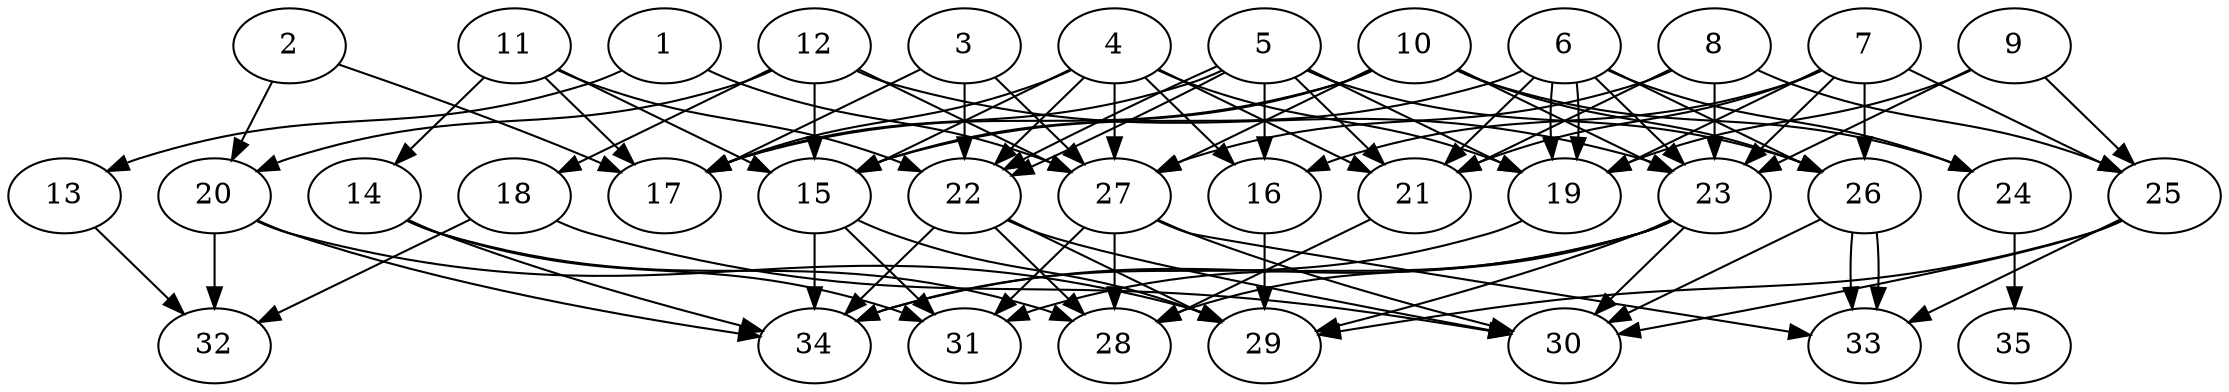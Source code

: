 // DAG automatically generated by daggen at Thu Oct  3 14:05:37 2019
// ./daggen --dot -n 35 --ccr 0.5 --fat 0.7 --regular 0.5 --density 0.5 --mindata 5242880 --maxdata 52428800 
digraph G {
  1 [size="19976192", alpha="0.00", expect_size="9988096"] 
  1 -> 13 [size ="9988096"]
  1 -> 27 [size ="9988096"]
  2 [size="66170880", alpha="0.08", expect_size="33085440"] 
  2 -> 17 [size ="33085440"]
  2 -> 20 [size ="33085440"]
  3 [size="53188608", alpha="0.11", expect_size="26594304"] 
  3 -> 17 [size ="26594304"]
  3 -> 22 [size ="26594304"]
  3 -> 27 [size ="26594304"]
  4 [size="37709824", alpha="0.05", expect_size="18854912"] 
  4 -> 15 [size ="18854912"]
  4 -> 16 [size ="18854912"]
  4 -> 17 [size ="18854912"]
  4 -> 19 [size ="18854912"]
  4 -> 21 [size ="18854912"]
  4 -> 22 [size ="18854912"]
  4 -> 27 [size ="18854912"]
  5 [size="31131648", alpha="0.09", expect_size="15565824"] 
  5 -> 16 [size ="15565824"]
  5 -> 17 [size ="15565824"]
  5 -> 19 [size ="15565824"]
  5 -> 21 [size ="15565824"]
  5 -> 22 [size ="15565824"]
  5 -> 22 [size ="15565824"]
  5 -> 26 [size ="15565824"]
  6 [size="70297600", alpha="0.06", expect_size="35148800"] 
  6 -> 15 [size ="35148800"]
  6 -> 19 [size ="35148800"]
  6 -> 19 [size ="35148800"]
  6 -> 21 [size ="35148800"]
  6 -> 23 [size ="35148800"]
  6 -> 24 [size ="35148800"]
  6 -> 26 [size ="35148800"]
  7 [size="54456320", alpha="0.08", expect_size="27228160"] 
  7 -> 16 [size ="27228160"]
  7 -> 19 [size ="27228160"]
  7 -> 21 [size ="27228160"]
  7 -> 23 [size ="27228160"]
  7 -> 25 [size ="27228160"]
  7 -> 26 [size ="27228160"]
  8 [size="85006336", alpha="0.13", expect_size="42503168"] 
  8 -> 21 [size ="42503168"]
  8 -> 23 [size ="42503168"]
  8 -> 25 [size ="42503168"]
  8 -> 27 [size ="42503168"]
  9 [size="33169408", alpha="0.03", expect_size="16584704"] 
  9 -> 19 [size ="16584704"]
  9 -> 23 [size ="16584704"]
  9 -> 25 [size ="16584704"]
  10 [size="69335040", alpha="0.18", expect_size="34667520"] 
  10 -> 15 [size ="34667520"]
  10 -> 17 [size ="34667520"]
  10 -> 23 [size ="34667520"]
  10 -> 24 [size ="34667520"]
  10 -> 26 [size ="34667520"]
  10 -> 27 [size ="34667520"]
  11 [size="16205824", alpha="0.02", expect_size="8102912"] 
  11 -> 14 [size ="8102912"]
  11 -> 15 [size ="8102912"]
  11 -> 17 [size ="8102912"]
  11 -> 22 [size ="8102912"]
  12 [size="17031168", alpha="0.08", expect_size="8515584"] 
  12 -> 15 [size ="8515584"]
  12 -> 18 [size ="8515584"]
  12 -> 20 [size ="8515584"]
  12 -> 23 [size ="8515584"]
  12 -> 27 [size ="8515584"]
  13 [size="56264704", alpha="0.15", expect_size="28132352"] 
  13 -> 32 [size ="28132352"]
  14 [size="11722752", alpha="0.18", expect_size="5861376"] 
  14 -> 28 [size ="5861376"]
  14 -> 31 [size ="5861376"]
  14 -> 34 [size ="5861376"]
  15 [size="37449728", alpha="0.08", expect_size="18724864"] 
  15 -> 29 [size ="18724864"]
  15 -> 31 [size ="18724864"]
  15 -> 34 [size ="18724864"]
  16 [size="78073856", alpha="0.10", expect_size="39036928"] 
  16 -> 29 [size ="39036928"]
  17 [size="11337728", alpha="0.08", expect_size="5668864"] 
  18 [size="47884288", alpha="0.14", expect_size="23942144"] 
  18 -> 30 [size ="23942144"]
  18 -> 32 [size ="23942144"]
  19 [size="13615104", alpha="0.07", expect_size="6807552"] 
  19 -> 34 [size ="6807552"]
  20 [size="27885568", alpha="0.11", expect_size="13942784"] 
  20 -> 29 [size ="13942784"]
  20 -> 32 [size ="13942784"]
  20 -> 34 [size ="13942784"]
  21 [size="20133888", alpha="0.17", expect_size="10066944"] 
  21 -> 28 [size ="10066944"]
  22 [size="30158848", alpha="0.14", expect_size="15079424"] 
  22 -> 28 [size ="15079424"]
  22 -> 29 [size ="15079424"]
  22 -> 30 [size ="15079424"]
  22 -> 34 [size ="15079424"]
  23 [size="69076992", alpha="0.01", expect_size="34538496"] 
  23 -> 28 [size ="34538496"]
  23 -> 29 [size ="34538496"]
  23 -> 30 [size ="34538496"]
  23 -> 31 [size ="34538496"]
  23 -> 34 [size ="34538496"]
  24 [size="46333952", alpha="0.14", expect_size="23166976"] 
  24 -> 35 [size ="23166976"]
  25 [size="34562048", alpha="0.11", expect_size="17281024"] 
  25 -> 29 [size ="17281024"]
  25 -> 30 [size ="17281024"]
  25 -> 33 [size ="17281024"]
  26 [size="73553920", alpha="0.01", expect_size="36776960"] 
  26 -> 30 [size ="36776960"]
  26 -> 33 [size ="36776960"]
  26 -> 33 [size ="36776960"]
  27 [size="27408384", alpha="0.20", expect_size="13704192"] 
  27 -> 28 [size ="13704192"]
  27 -> 30 [size ="13704192"]
  27 -> 31 [size ="13704192"]
  27 -> 33 [size ="13704192"]
  28 [size="66498560", alpha="0.15", expect_size="33249280"] 
  29 [size="37142528", alpha="0.14", expect_size="18571264"] 
  30 [size="68059136", alpha="0.06", expect_size="34029568"] 
  31 [size="23566336", alpha="0.20", expect_size="11783168"] 
  32 [size="101902336", alpha="0.14", expect_size="50951168"] 
  33 [size="75634688", alpha="0.19", expect_size="37817344"] 
  34 [size="81842176", alpha="0.03", expect_size="40921088"] 
  35 [size="53379072", alpha="0.14", expect_size="26689536"] 
}
